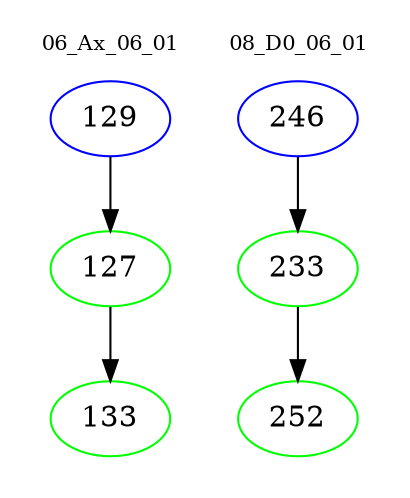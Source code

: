 digraph{
subgraph cluster_0 {
color = white
label = "06_Ax_06_01";
fontsize=10;
T0_129 [label="129", color="blue"]
T0_129 -> T0_127 [color="black"]
T0_127 [label="127", color="green"]
T0_127 -> T0_133 [color="black"]
T0_133 [label="133", color="green"]
}
subgraph cluster_1 {
color = white
label = "08_D0_06_01";
fontsize=10;
T1_246 [label="246", color="blue"]
T1_246 -> T1_233 [color="black"]
T1_233 [label="233", color="green"]
T1_233 -> T1_252 [color="black"]
T1_252 [label="252", color="green"]
}
}
